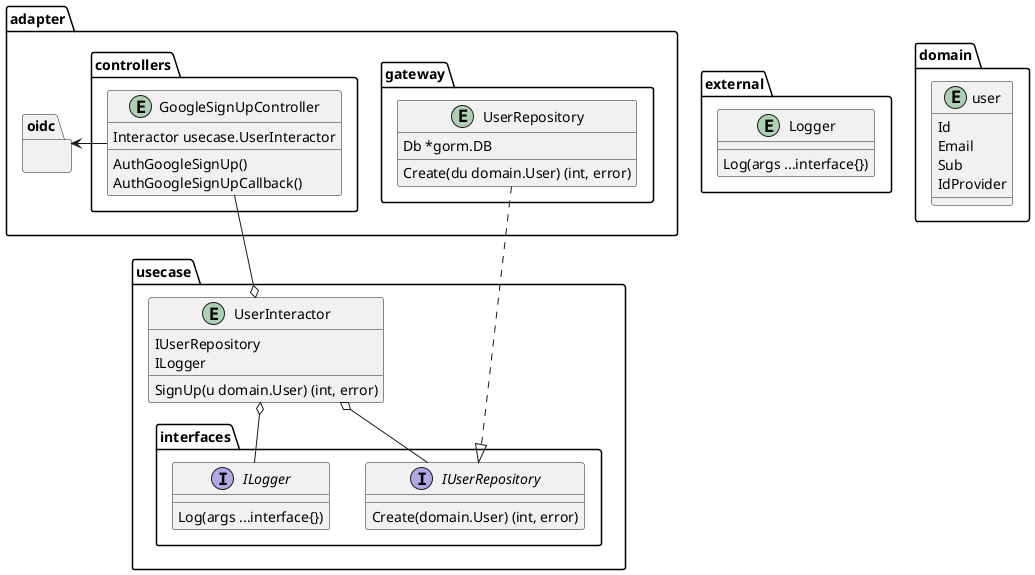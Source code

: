 @startuml

package external {
    entity Logger {
        Log(args ...interface{})
    }
}

package adapter {
    package gateway {
        entity UserRepository {
            Db *gorm.DB
            Create(du domain.User) (int, error)
        }
    }

    package controllers {
        entity GoogleSignUpController {
            Interactor usecase.UserInteractor
            AuthGoogleSignUp()
            AuthGoogleSignUpCallback()
        }
    }

    package oidc {}
}

package usecase {
    package interfaces {
        interface ILogger {
                Log(args ...interface{})
            }

        interface IUserRepository {
            Create(domain.User) (int, error)
        }
    }

    entity UserInteractor {
        IUserRepository
        ILogger
        SignUp(u domain.User) (int, error)
    }
}

package domain {
    entity user {
        Id
        Email
        Sub
        IdProvider
    }
}


UserRepository ..|> IUserRepository
GoogleSignUpController --o UserInteractor
oidc <- GoogleSignUpController

UserInteractor o-- ILogger
UserInteractor o-- IUserRepository


@enduml
